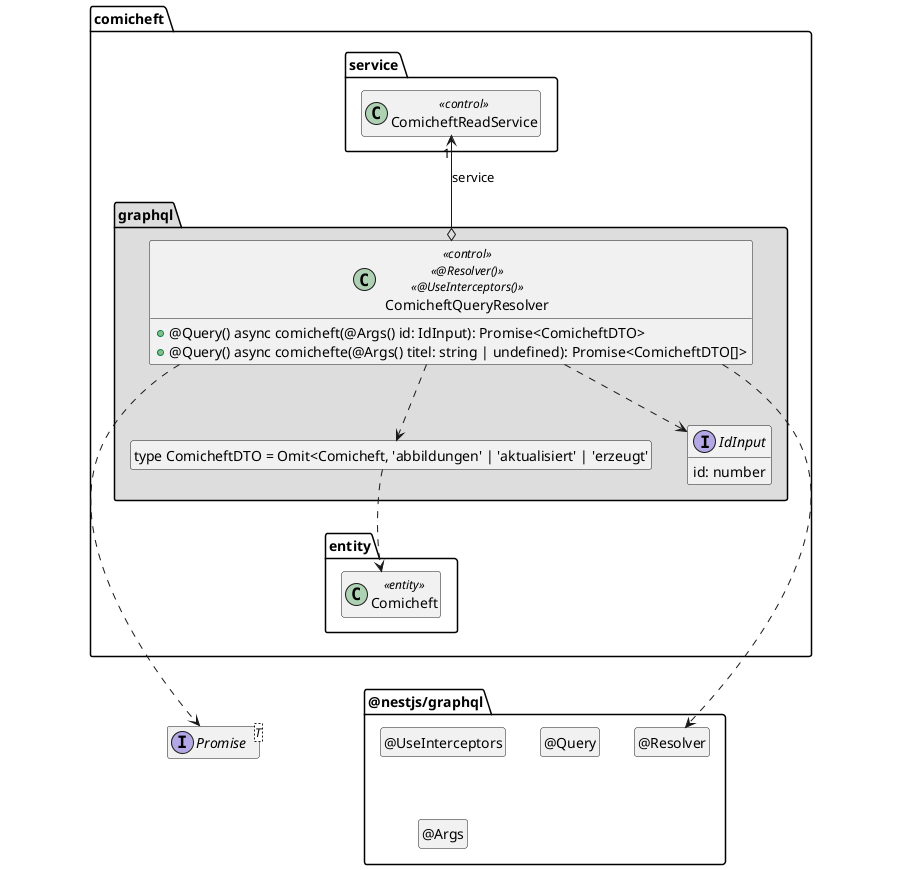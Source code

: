 ' Preview durch <Alt>d

@startuml Controller-Klasse

interface Promise<T>

package @nestjs/graphql {
  class "@Resolver" as Resolver
  hide Resolver circle

  class "@UseInterceptors" as UseInterceptors
  hide UseInterceptors circle

  class "@Query" as Query
  hide Query circle

  class "@Args" as Args
  hide Args circle

  Resolver .left[hidden].> Promise
}

package comicheft {
  package entity {
    class Comicheft <<entity>>
  }

  package service {
    class ComicheftReadService << control >>
  }

  package graphql #DDDDDD {
    class "type ComicheftDTO = Omit<Comicheft, 'abbildungen' | 'aktualisiert' | 'erzeugt'" as ComicheftDTO
    hide ComicheftDTO circle

    interface IdInput {
        id: number
    }

    class ComicheftQueryResolver << control >> << @Resolver() >> << @UseInterceptors() >> {
      + @Query() async comicheft(@Args() id: IdInput): Promise<ComicheftDTO>
      + @Query() async comichefte(@Args() titel: string | undefined): Promise<ComicheftDTO[]>
    }

    ComicheftQueryResolver o-up-> "1" ComicheftReadService : service
    ComicheftQueryResolver ..> ComicheftDTO
    ComicheftQueryResolver ..> IdInput
    ComicheftDTO ..> Comicheft
    ComicheftQueryResolver ..> Resolver

    ComicheftQueryResolver ..> Promise

    ComicheftDTO .[hidden].> Comicheft
    Comicheft .[hidden].> Promise
    ComicheftReadService .[hidden].> Promise
    Comicheft .[hidden].> Resolver
    ComicheftReadService .[hidden].> Resolver
  }
}

hide empty members
@enduml
